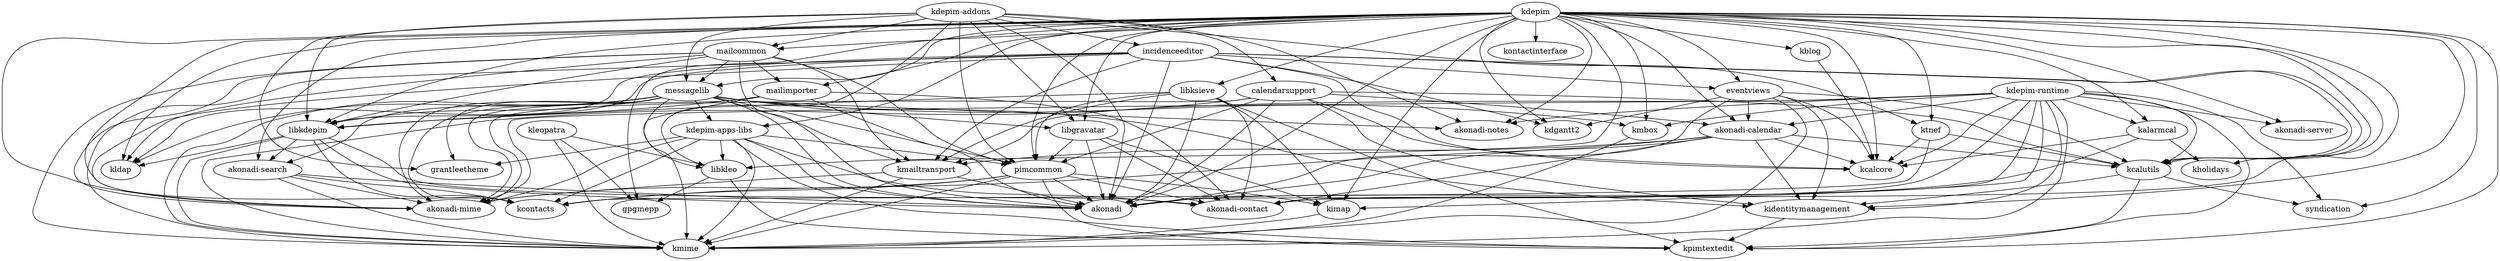 digraph PIM {
    "akonadi" [ label="akonadi" ];
    "akonadi-mime" [ label="akonadi-mime" ];
    "akonadi-contact" [ label="akonadi-contact" ];
    "akonadi-notes" [ label="akonadi-notes" ];
    "akonadi-calendar" [ label="akonadi-calendar" ];
    "akonadi-search" [ label="akonadi-search" ];
    "calendarsupport" [ label="calendarsupport" ];
    "eventviews" [ label="eventviews" ];
    "gpgmepp" [ label="gpgmepp" ];
    "grantleetheme" [ label="grantleetheme" ];
    "incidenceeditor" [ label="incidenceeditor" ];
    "kalarmcal" [ label="kalarmcal" ];
    "kblog" [ label="kblog" ];
    "kcalcore" [ label="kcalcore" ];
    "kcalutils" [ label="kcalutils" ];
    "kcontacts" [ label="kcontacts" ];
    "kdepim-addons" [ label="kdepim-addons" ];
    "kdepim-apps-libs" [ label="kdepim-apps-libs" ];
    "kdgantt2" [ label="kdgantt2" ];
    "kholidays" [ label="kholidays" ];
    "kidentitymanagement" [ label="kidentitymanagement" ];
    "kimap" [ label="kimap" ];
    "kldap" [ label="kldap" ];
    "kleopatra" [ label="kleopatra" ];
    "kmailtransport" [ label="kmailtransport" ];
    "kmbox" [ label="kmbox" ];
    "kmime" [ label="kmime" ];
    "kontactinterface" [ label="kontactinterface" ];
    "kpimtextedit" [ label="kpimtextedit" ];
    "ktnef" [ label="ktnef" ];
    "libgravatar" [ label="libgravatar" ];
    "libkdepim" [ label="libkdepim" ];
    "libkleo" [ label="libkleo" ];
    "libksieve" [ label="libksieve" ];
    "mailcommon" [ label="mailcommon" ];
    "mailimporter" [ label="mailimporter" ];
    "messagelib" [ label="messagelib" ];
    "pimcommon" [ label="pimcommon" ];
    "syndication" [ label="syndication" ];
    "kdepim-runtime" [ label="kdepim-runtime" ];
    "kdepim" [ label="kdepim" ];
    "akonadi-calendar" -> "akonadi"
    "akonadi-calendar" -> "akonadi-contact"
    "akonadi-calendar" -> "kcalcore"
    "akonadi-calendar" -> "kcalutils"
    "akonadi-calendar" -> "kcontacts"
    "akonadi-calendar" -> "kidentitymanagement"
    "akonadi-calendar" -> "kmailtransport"
    "akonadi-search" -> "akonadi"
    "akonadi-search" -> "akonadi-mime"
    "akonadi-search" -> "kcontacts"
    "akonadi-search" -> "kmime"
    "calendarsupport" -> "akonadi"
    "calendarsupport" -> "akonadi-calendar"
    "calendarsupport" -> "akonadi-mime"
    "calendarsupport" -> "kcalcore"
    "calendarsupport" -> "kcalutils"
    "calendarsupport" -> "kidentitymanagement"
    "calendarsupport" -> "kmime"
    "calendarsupport" -> "pimcommon"
    "eventviews" -> "akonadi"
    "eventviews" -> "akonadi-calendar"
    "eventviews" -> "kcalcore"
    "eventviews" -> "kcalutils"
    "eventviews" -> "kidentitymanagement"
    "eventviews" -> "kdgantt2"
    "eventviews" -> "kmime"
    "incidenceeditor" -> "akonadi"
    "incidenceeditor" -> "akonadi-mime"
    "incidenceeditor" -> "kcalcore"
    "incidenceeditor" -> "kcalutils"
    "incidenceeditor" -> "eventviews"
    "incidenceeditor" -> "kdgantt2"
    "incidenceeditor" -> "kcalutils"
    "incidenceeditor" -> "kldap"
    "incidenceeditor" -> "libkdepim"
    "incidenceeditor" -> "kmailtransport"
    "incidenceeditor" -> "kmime"
    "kalarmcal" -> "akonadi"
    "kalarmcal" -> "kcalcore"
    "kalarmcal" -> "kholidays"
    "kblog" -> "kcalcore"
    "kcalutils" -> "syndication"
    "kcalutils" -> "kidentitymanagement"
    "kcalutils" -> "kpimtextedit"
    "kdepim-addons" -> "akonadi"
    "kdepim-addons" -> "akonadi-notes"
    "kdepim-addons" -> "calendarsupport"
    "kdepim-addons" -> "grantleetheme"
    "kdepim-addons" -> "libgravatar"
    "kdepim-addons" -> "incidenceeditor"
    "kdepim-addons" -> "libkdepim"
    "kdepim-addons" -> "libkleo"
    "kdepim-addons" -> "messagelib"
    "kdepim-addons" -> "mailcommon"
    "kdepim-addons" -> "pimcommon"
    "kdepim-addons" -> "ktnef"
    "kdepim-apps-libs" -> "akonadi"
    "kdepim-apps-libs" -> "akonadi-contact"
    "kdepim-apps-libs" -> "akonadi-mime"
    "kdepim-apps-libs" -> "kcontacts"
    "kdepim-apps-libs" -> "grantleetheme"
    "kdepim-apps-libs" -> "libkleo"
    "kdepim-apps-libs" -> "kmime"
    "kdepim-apps-libs" -> "pimcommon"
    "kdepim-apps-libs" -> "kpimtextedit"
    "kidentitymanagement" -> "kpimtextedit"
    "kimap" -> "kmime"
    "kleopatra" -> "gpgmepp"
    "kleopatra" -> "libkleo"
    "kleopatra" -> "kmime"
    "kmailtransport" -> "akonadi"
    "kmailtransport" -> "akonadi-mime"
    "kmailtransport" -> "kmime"
    "kmbox" -> "kmime"
    "ktnef" -> "kcalcore"
    "ktnef" -> "kcalutils"
    "ktnef" -> "kcontacts"
    "libgravatar" -> "akonadi"
    "libgravatar" -> "akonadi-contact"
    "libgravatar" -> "kimap"
    "libgravatar" -> "pimcommon"
    "libkdepim" -> "akonadi"
    "libkdepim" -> "akonadi-contact"
    "libkdepim" -> "akonadi-search"
    "libkdepim" -> "kcontacts"
    "libkdepim" -> "kmime"
    "libkdepim" -> "kldap"
    "libkleo" -> "gpgmepp"
    "libkleo" -> "kpimtextedit"
    "libksieve" -> "akonadi"
    "libksieve" -> "akonadi-contact"
    "libksieve" -> "kimap"
    "libksieve" -> "libkdepim"
    "libksieve" -> "kmailtransport"
    "libksieve" -> "pimcommon"
    "libksieve" -> "kpimtextedit"
    "mailcommon" -> "akonadi"
    "mailcommon" -> "akonadi-mime"
    "mailcommon" -> "kldap"
    "mailcommon" -> "libkdepim"
    "mailcommon" -> "mailimporter"
    "mailcommon" -> "kmailtransport"
    "mailcommon" -> "messagelib"
    "mailcommon" -> "kmime"
    "mailcommon" -> "pimcommon"
    "mailimporter" -> "akonadi"
    "mailimporter" -> "akonadi-contact"
    "mailimporter" -> "akonadi-mime"
    "mailimporter" -> "libkdepim"
    "mailimporter" -> "kmime"
    "messagelib" -> "akonadi"
    "messagelib" -> "akonadi-mime"
    "messagelib" -> "akonadi-notes"
    "messagelib" -> "akonadi-search"
    "messagelib" -> "kcontacts"
    "messagelib" -> "kdepim-apps-libs"
    "messagelib" -> "grantleetheme"
    "messagelib" -> "libgravatar"
    "messagelib" -> "kidentitymanagement"
    "messagelib" -> "kldap"
    "messagelib" -> "libkdepim"
    "messagelib" -> "libkleo"
    "messagelib" -> "kmailtransport"
    "messagelib" -> "kmbox"
    "messagelib" -> "kmime"
    "messagelib" -> "pimcommon"
    "pimcommon" -> "akonadi"
    "pimcommon" -> "akonadi-contact"
    "pimcommon" -> "akonadi-mime"
    "pimcommon" -> "kcontacts"
    "pimcommon" -> "kimap"
    "pimcommon" -> "kmime"
    "pimcommon" -> "kpimtextedit"
    "kdepim-runtime" -> "akonadi"
    "kdepim-runtime" -> "akonadi-calendar"
    "kdepim-runtime" -> "akonadi-contact"
    "kdepim-runtime" -> "akonadi-mime"
    "kdepim-runtime" -> "akonadi-notes"
    "kdepim-runtime" -> "akonadi-server"
    "kdepim-runtime" -> "kalarmcal"
    "kdepim-runtime" -> "kcalcore"
    "kdepim-runtime" -> "kcalutils"
    "kdepim-runtime" -> "kidentitymanagement"
    "kdepim-runtime" -> "kimap"
    "kdepim-runtime" -> "kmailtransport"
    "kdepim-runtime" -> "kmbox"
    "kdepim-runtime" -> "kmime"
    "kdepim-runtime" -> "kpimtextedit"
    "kdepim-runtime" -> "syndication"
    "kdepim" -> "akonadi"
    "kdepim" -> "akonadi-contact"
    "kdepim" -> "akonadi-calendar"
    "kdepim" -> "akonadi-mime"
    "kdepim" -> "akonadi-notes"
    "kdepim" -> "akonadi-search"
    "kdepim" -> "akonadi-server"
    "kdepim" -> "kalarmcal"
    "kdepim" -> "kblog"
    "kdepim" -> "kcalcore"
    "kdepim" -> "kcalutils"
    "kdepim" -> "kdepim-apps-libs"
    "kdepim" -> "kcontacts"
    "kdepim" -> "eventviews"
    "kdepim" -> "gpgmepp"
    "kdepim" -> "libgravatar"
    "kdepim" -> "kholidays"
    "kdepim" -> "kidentitymanagement"
    "kdepim" -> "kimap"
    "kdepim" -> "kdgantt2"
    "kdepim" -> "kontactinterface"
    "kdepim" -> "libksieve"
    "kdepim" -> "kldap"
    "kdepim" -> "libkdepim"
    "kdepim" -> "libkleo"
    "kdepim" -> "mailcommon"
    "kdepim" -> "mailimporter"
    "kdepim" -> "kmbox"
    "kdepim" -> "messagelib"
    "kdepim" -> "pimcommon"
    "kdepim" -> "kpimtextedit"
    "kdepim" -> "syndication"
    "kdepim" -> "ktnef"
}
